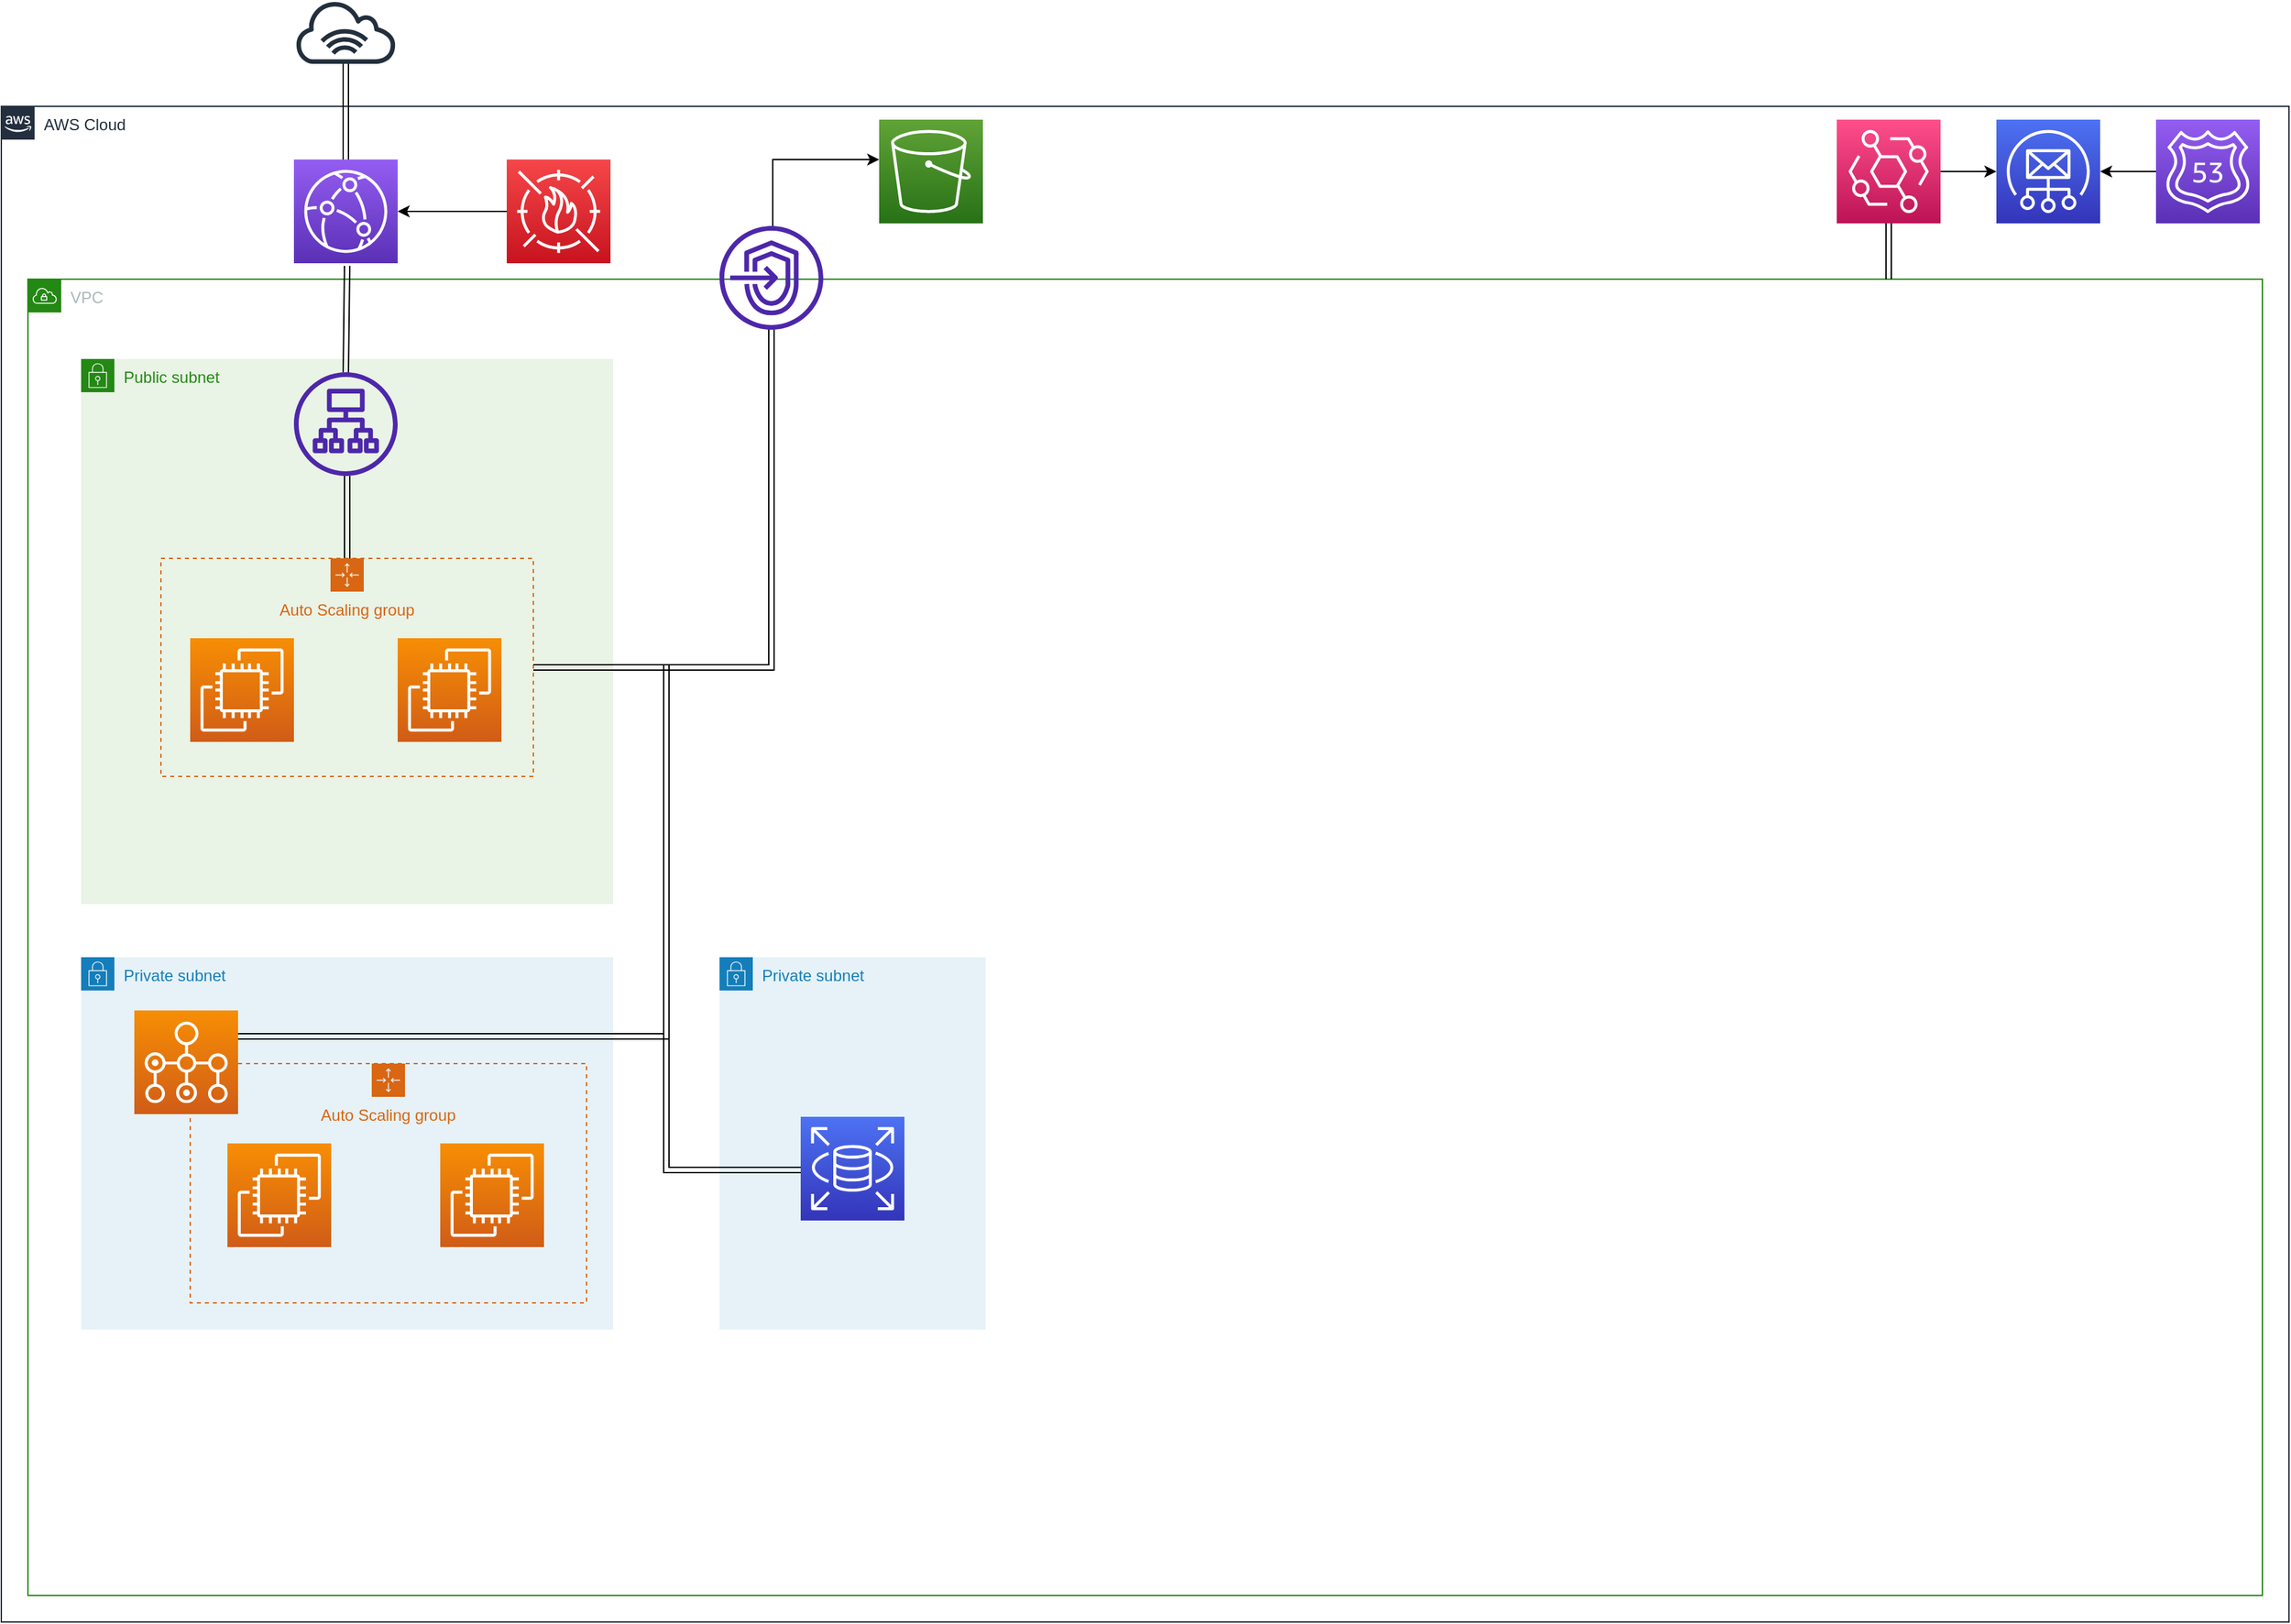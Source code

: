 <mxfile version="21.0.6" type="github">
  <diagram name="Page-1" id="e3a06f82-3646-2815-327d-82caf3d4e204">
    <mxGraphModel dx="1354" dy="584" grid="1" gridSize="10" guides="1" tooltips="1" connect="1" arrows="1" fold="1" page="1" pageScale="1.5" pageWidth="1169" pageHeight="826" background="none" math="0" shadow="0">
      <root>
        <mxCell id="0" style=";html=1;" />
        <mxCell id="1" style=";html=1;" parent="0" />
        <mxCell id="FEufM5QgMiFGjpCKzGDK-16" value="AWS Cloud" style="points=[[0,0],[0.25,0],[0.5,0],[0.75,0],[1,0],[1,0.25],[1,0.5],[1,0.75],[1,1],[0.75,1],[0.5,1],[0.25,1],[0,1],[0,0.75],[0,0.5],[0,0.25]];outlineConnect=0;gradientColor=none;html=1;whiteSpace=wrap;fontSize=12;fontStyle=0;container=1;pointerEvents=0;collapsible=0;recursiveResize=0;shape=mxgraph.aws4.group;grIcon=mxgraph.aws4.group_aws_cloud_alt;strokeColor=#232F3E;fillColor=none;verticalAlign=top;align=left;spacingLeft=30;fontColor=#232F3E;dashed=0;" parent="1" vertex="1">
          <mxGeometry x="20" y="80" width="1720" height="1140" as="geometry" />
        </mxCell>
        <mxCell id="FEufM5QgMiFGjpCKzGDK-19" value="VPC" style="points=[[0,0],[0.25,0],[0.5,0],[0.75,0],[1,0],[1,0.25],[1,0.5],[1,0.75],[1,1],[0.75,1],[0.5,1],[0.25,1],[0,1],[0,0.75],[0,0.5],[0,0.25]];outlineConnect=0;gradientColor=none;html=1;whiteSpace=wrap;fontSize=12;fontStyle=0;container=1;pointerEvents=0;collapsible=0;recursiveResize=0;shape=mxgraph.aws4.group;grIcon=mxgraph.aws4.group_vpc;strokeColor=#248814;fillColor=none;verticalAlign=top;align=left;spacingLeft=30;fontColor=#AAB7B8;dashed=0;" parent="FEufM5QgMiFGjpCKzGDK-16" vertex="1">
          <mxGeometry x="20" y="130" width="1680" height="990" as="geometry" />
        </mxCell>
        <mxCell id="FEufM5QgMiFGjpCKzGDK-20" value="Public subnet" style="points=[[0,0],[0.25,0],[0.5,0],[0.75,0],[1,0],[1,0.25],[1,0.5],[1,0.75],[1,1],[0.75,1],[0.5,1],[0.25,1],[0,1],[0,0.75],[0,0.5],[0,0.25]];outlineConnect=0;gradientColor=none;html=1;whiteSpace=wrap;fontSize=12;fontStyle=0;container=1;pointerEvents=0;collapsible=0;recursiveResize=0;shape=mxgraph.aws4.group;grIcon=mxgraph.aws4.group_security_group;grStroke=0;strokeColor=#248814;fillColor=#E9F3E6;verticalAlign=top;align=left;spacingLeft=30;fontColor=#248814;dashed=0;" parent="FEufM5QgMiFGjpCKzGDK-19" vertex="1">
          <mxGeometry x="40" y="60" width="400" height="410" as="geometry" />
        </mxCell>
        <mxCell id="FEufM5QgMiFGjpCKzGDK-29" value="Private subnet" style="points=[[0,0],[0.25,0],[0.5,0],[0.75,0],[1,0],[1,0.25],[1,0.5],[1,0.75],[1,1],[0.75,1],[0.5,1],[0.25,1],[0,1],[0,0.75],[0,0.5],[0,0.25]];outlineConnect=0;gradientColor=none;html=1;whiteSpace=wrap;fontSize=12;fontStyle=0;container=1;pointerEvents=0;collapsible=0;recursiveResize=0;shape=mxgraph.aws4.group;grIcon=mxgraph.aws4.group_security_group;grStroke=0;strokeColor=#147EBA;fillColor=#E6F2F8;verticalAlign=top;align=left;spacingLeft=30;fontColor=#147EBA;dashed=0;" parent="FEufM5QgMiFGjpCKzGDK-19" vertex="1">
          <mxGeometry x="40" y="510" width="400" height="280" as="geometry" />
        </mxCell>
        <mxCell id="FEufM5QgMiFGjpCKzGDK-43" value="Auto Scaling group" style="points=[[0,0],[0.25,0],[0.5,0],[0.75,0],[1,0],[1,0.25],[1,0.5],[1,0.75],[1,1],[0.75,1],[0.5,1],[0.25,1],[0,1],[0,0.75],[0,0.5],[0,0.25]];outlineConnect=0;gradientColor=none;html=1;whiteSpace=wrap;fontSize=12;fontStyle=0;container=1;pointerEvents=0;collapsible=0;recursiveResize=0;shape=mxgraph.aws4.groupCenter;grIcon=mxgraph.aws4.group_auto_scaling_group;grStroke=1;strokeColor=#D86613;fillColor=none;verticalAlign=top;align=center;fontColor=#D86613;dashed=1;spacingTop=25;" parent="FEufM5QgMiFGjpCKzGDK-29" vertex="1">
          <mxGeometry x="82" y="80" width="298" height="180" as="geometry" />
        </mxCell>
        <mxCell id="FEufM5QgMiFGjpCKzGDK-46" value="" style="sketch=0;points=[[0,0,0],[0.25,0,0],[0.5,0,0],[0.75,0,0],[1,0,0],[0,1,0],[0.25,1,0],[0.5,1,0],[0.75,1,0],[1,1,0],[0,0.25,0],[0,0.5,0],[0,0.75,0],[1,0.25,0],[1,0.5,0],[1,0.75,0]];outlineConnect=0;fontColor=#232F3E;gradientColor=#F78E04;gradientDirection=north;fillColor=#D05C17;strokeColor=#ffffff;dashed=0;verticalLabelPosition=bottom;verticalAlign=top;align=center;html=1;fontSize=12;fontStyle=0;aspect=fixed;shape=mxgraph.aws4.resourceIcon;resIcon=mxgraph.aws4.ec2;" parent="FEufM5QgMiFGjpCKzGDK-43" vertex="1">
          <mxGeometry x="28" y="60" width="78" height="78" as="geometry" />
        </mxCell>
        <mxCell id="FEufM5QgMiFGjpCKzGDK-47" value="" style="sketch=0;points=[[0,0,0],[0.25,0,0],[0.5,0,0],[0.75,0,0],[1,0,0],[0,1,0],[0.25,1,0],[0.5,1,0],[0.75,1,0],[1,1,0],[0,0.25,0],[0,0.5,0],[0,0.75,0],[1,0.25,0],[1,0.5,0],[1,0.75,0]];outlineConnect=0;fontColor=#232F3E;gradientColor=#F78E04;gradientDirection=north;fillColor=#D05C17;strokeColor=#ffffff;dashed=0;verticalLabelPosition=bottom;verticalAlign=top;align=center;html=1;fontSize=12;fontStyle=0;aspect=fixed;shape=mxgraph.aws4.resourceIcon;resIcon=mxgraph.aws4.ec2;" parent="FEufM5QgMiFGjpCKzGDK-43" vertex="1">
          <mxGeometry x="188" y="60" width="78" height="78" as="geometry" />
        </mxCell>
        <mxCell id="FEufM5QgMiFGjpCKzGDK-26" value="" style="sketch=0;points=[[0,0,0],[0.25,0,0],[0.5,0,0],[0.75,0,0],[1,0,0],[0,1,0],[0.25,1,0],[0.5,1,0],[0.75,1,0],[1,1,0],[0,0.25,0],[0,0.5,0],[0,0.75,0],[1,0.25,0],[1,0.5,0],[1,0.75,0]];outlineConnect=0;fontColor=#232F3E;gradientColor=#F78E04;gradientDirection=north;fillColor=#D05C17;strokeColor=#ffffff;dashed=0;verticalLabelPosition=bottom;verticalAlign=top;align=center;html=1;fontSize=12;fontStyle=0;aspect=fixed;shape=mxgraph.aws4.resourceIcon;resIcon=mxgraph.aws4.batch;" parent="FEufM5QgMiFGjpCKzGDK-29" vertex="1">
          <mxGeometry x="40" y="40" width="78" height="78" as="geometry" />
        </mxCell>
        <mxCell id="FEufM5QgMiFGjpCKzGDK-30" value="Private subnet" style="points=[[0,0],[0.25,0],[0.5,0],[0.75,0],[1,0],[1,0.25],[1,0.5],[1,0.75],[1,1],[0.75,1],[0.5,1],[0.25,1],[0,1],[0,0.75],[0,0.5],[0,0.25]];outlineConnect=0;gradientColor=none;html=1;whiteSpace=wrap;fontSize=12;fontStyle=0;container=1;pointerEvents=0;collapsible=0;recursiveResize=0;shape=mxgraph.aws4.group;grIcon=mxgraph.aws4.group_security_group;grStroke=0;strokeColor=#147EBA;fillColor=#E6F2F8;verticalAlign=top;align=left;spacingLeft=30;fontColor=#147EBA;dashed=0;" parent="FEufM5QgMiFGjpCKzGDK-19" vertex="1">
          <mxGeometry x="520" y="510" width="200" height="280" as="geometry" />
        </mxCell>
        <mxCell id="FEufM5QgMiFGjpCKzGDK-49" style="edgeStyle=orthogonalEdgeStyle;rounded=0;orthogonalLoop=1;jettySize=auto;html=1;shape=link;" parent="FEufM5QgMiFGjpCKzGDK-30" target="FEufM5QgMiFGjpCKzGDK-48" edge="1">
          <mxGeometry relative="1" as="geometry">
            <mxPoint x="-40" y="-220" as="sourcePoint" />
            <Array as="points">
              <mxPoint x="-40" y="160" />
            </Array>
          </mxGeometry>
        </mxCell>
        <mxCell id="FEufM5QgMiFGjpCKzGDK-48" value="" style="sketch=0;points=[[0,0,0],[0.25,0,0],[0.5,0,0],[0.75,0,0],[1,0,0],[0,1,0],[0.25,1,0],[0.5,1,0],[0.75,1,0],[1,1,0],[0,0.25,0],[0,0.5,0],[0,0.75,0],[1,0.25,0],[1,0.5,0],[1,0.75,0]];outlineConnect=0;fontColor=#232F3E;gradientColor=#4D72F3;gradientDirection=north;fillColor=#3334B9;strokeColor=#ffffff;dashed=0;verticalLabelPosition=bottom;verticalAlign=top;align=center;html=1;fontSize=12;fontStyle=0;aspect=fixed;shape=mxgraph.aws4.resourceIcon;resIcon=mxgraph.aws4.rds;" parent="FEufM5QgMiFGjpCKzGDK-30" vertex="1">
          <mxGeometry x="61" y="120" width="78" height="78" as="geometry" />
        </mxCell>
        <mxCell id="FEufM5QgMiFGjpCKzGDK-32" value="" style="sketch=0;outlineConnect=0;fontColor=#232F3E;gradientColor=none;fillColor=#4D27AA;strokeColor=none;dashed=0;verticalLabelPosition=bottom;verticalAlign=top;align=center;html=1;fontSize=12;fontStyle=0;aspect=fixed;pointerEvents=1;shape=mxgraph.aws4.endpoints;" parent="FEufM5QgMiFGjpCKzGDK-19" vertex="1">
          <mxGeometry x="520" y="-40" width="78" height="78" as="geometry" />
        </mxCell>
        <mxCell id="FEufM5QgMiFGjpCKzGDK-21" value="" style="sketch=0;points=[[0,0,0],[0.25,0,0],[0.5,0,0],[0.75,0,0],[1,0,0],[0,1,0],[0.25,1,0],[0.5,1,0],[0.75,1,0],[1,1,0],[0,0.25,0],[0,0.5,0],[0,0.75,0],[1,0.25,0],[1,0.5,0],[1,0.75,0]];outlineConnect=0;fontColor=#232F3E;gradientColor=#4D72F3;gradientDirection=north;fillColor=#3334B9;strokeColor=#ffffff;dashed=0;verticalLabelPosition=bottom;verticalAlign=top;align=center;html=1;fontSize=12;fontStyle=0;aspect=fixed;shape=mxgraph.aws4.resourceIcon;resIcon=mxgraph.aws4.simple_email_service;" parent="FEufM5QgMiFGjpCKzGDK-16" vertex="1">
          <mxGeometry x="1500" y="10" width="78" height="78" as="geometry" />
        </mxCell>
        <mxCell id="FEufM5QgMiFGjpCKzGDK-38" style="edgeStyle=orthogonalEdgeStyle;rounded=0;orthogonalLoop=1;jettySize=auto;html=1;entryX=1;entryY=0.5;entryDx=0;entryDy=0;entryPerimeter=0;" parent="FEufM5QgMiFGjpCKzGDK-16" source="FEufM5QgMiFGjpCKzGDK-22" target="FEufM5QgMiFGjpCKzGDK-21" edge="1">
          <mxGeometry relative="1" as="geometry" />
        </mxCell>
        <mxCell id="FEufM5QgMiFGjpCKzGDK-22" value="" style="sketch=0;points=[[0,0,0],[0.25,0,0],[0.5,0,0],[0.75,0,0],[1,0,0],[0,1,0],[0.25,1,0],[0.5,1,0],[0.75,1,0],[1,1,0],[0,0.25,0],[0,0.5,0],[0,0.75,0],[1,0.25,0],[1,0.5,0],[1,0.75,0]];outlineConnect=0;fontColor=#232F3E;gradientColor=#945DF2;gradientDirection=north;fillColor=#5A30B5;strokeColor=#ffffff;dashed=0;verticalLabelPosition=bottom;verticalAlign=top;align=center;html=1;fontSize=12;fontStyle=0;aspect=fixed;shape=mxgraph.aws4.resourceIcon;resIcon=mxgraph.aws4.route_53;" parent="FEufM5QgMiFGjpCKzGDK-16" vertex="1">
          <mxGeometry x="1620" y="10" width="78" height="78" as="geometry" />
        </mxCell>
        <mxCell id="FEufM5QgMiFGjpCKzGDK-24" value="" style="edgeStyle=orthogonalEdgeStyle;rounded=0;orthogonalLoop=1;jettySize=auto;html=1;" parent="FEufM5QgMiFGjpCKzGDK-16" source="FEufM5QgMiFGjpCKzGDK-23" target="FEufM5QgMiFGjpCKzGDK-21" edge="1">
          <mxGeometry relative="1" as="geometry">
            <Array as="points">
              <mxPoint x="1440" y="49" />
              <mxPoint x="1440" y="49" />
            </Array>
          </mxGeometry>
        </mxCell>
        <mxCell id="FEufM5QgMiFGjpCKzGDK-25" style="edgeStyle=orthogonalEdgeStyle;rounded=0;orthogonalLoop=1;jettySize=auto;html=1;shape=link;" parent="FEufM5QgMiFGjpCKzGDK-16" source="FEufM5QgMiFGjpCKzGDK-23" edge="1">
          <mxGeometry relative="1" as="geometry">
            <mxPoint x="1419" y="130" as="targetPoint" />
            <Array as="points">
              <mxPoint x="1419" y="120" />
              <mxPoint x="1419" y="120" />
            </Array>
          </mxGeometry>
        </mxCell>
        <mxCell id="FEufM5QgMiFGjpCKzGDK-23" value="" style="sketch=0;points=[[0,0,0],[0.25,0,0],[0.5,0,0],[0.75,0,0],[1,0,0],[0,1,0],[0.25,1,0],[0.5,1,0],[0.75,1,0],[1,1,0],[0,0.25,0],[0,0.5,0],[0,0.75,0],[1,0.25,0],[1,0.5,0],[1,0.75,0]];outlineConnect=0;fontColor=#232F3E;gradientColor=#FF4F8B;gradientDirection=north;fillColor=#BC1356;strokeColor=#ffffff;dashed=0;verticalLabelPosition=bottom;verticalAlign=top;align=center;html=1;fontSize=12;fontStyle=0;aspect=fixed;shape=mxgraph.aws4.resourceIcon;resIcon=mxgraph.aws4.eventbridge;" parent="FEufM5QgMiFGjpCKzGDK-16" vertex="1">
          <mxGeometry x="1380" y="10" width="78" height="78" as="geometry" />
        </mxCell>
        <mxCell id="FEufM5QgMiFGjpCKzGDK-37" style="edgeStyle=orthogonalEdgeStyle;rounded=0;orthogonalLoop=1;jettySize=auto;html=1;exitX=0;exitY=0.385;exitDx=0;exitDy=0;exitPerimeter=0;entryX=0;entryY=0.385;entryDx=0;entryDy=0;entryPerimeter=0;" parent="FEufM5QgMiFGjpCKzGDK-16" target="FEufM5QgMiFGjpCKzGDK-31" edge="1">
          <mxGeometry relative="1" as="geometry">
            <mxPoint x="580" y="90" as="sourcePoint" />
            <Array as="points">
              <mxPoint x="580" y="40" />
            </Array>
          </mxGeometry>
        </mxCell>
        <mxCell id="FEufM5QgMiFGjpCKzGDK-31" value="" style="sketch=0;points=[[0,0,0],[0.25,0,0],[0.5,0,0],[0.75,0,0],[1,0,0],[0,1,0],[0.25,1,0],[0.5,1,0],[0.75,1,0],[1,1,0],[0,0.25,0],[0,0.5,0],[0,0.75,0],[1,0.25,0],[1,0.5,0],[1,0.75,0]];outlineConnect=0;fontColor=#232F3E;gradientColor=#60A337;gradientDirection=north;fillColor=#277116;strokeColor=#ffffff;dashed=0;verticalLabelPosition=bottom;verticalAlign=top;align=center;html=1;fontSize=12;fontStyle=0;aspect=fixed;shape=mxgraph.aws4.resourceIcon;resIcon=mxgraph.aws4.s3;" parent="FEufM5QgMiFGjpCKzGDK-16" vertex="1">
          <mxGeometry x="660" y="10" width="78" height="78" as="geometry" />
        </mxCell>
        <mxCell id="FEufM5QgMiFGjpCKzGDK-2" value="" style="sketch=0;outlineConnect=0;fontColor=#232F3E;gradientColor=none;fillColor=#232F3D;strokeColor=none;dashed=0;verticalLabelPosition=bottom;verticalAlign=top;align=center;html=1;fontSize=12;fontStyle=0;aspect=fixed;pointerEvents=1;shape=mxgraph.aws4.internet_alt1;" parent="1" vertex="1">
          <mxGeometry x="240" width="78" height="48" as="geometry" />
        </mxCell>
        <mxCell id="FEufM5QgMiFGjpCKzGDK-6" value="" style="edgeStyle=orthogonalEdgeStyle;rounded=0;orthogonalLoop=1;jettySize=auto;html=1;shape=link;" parent="1" source="FEufM5QgMiFGjpCKzGDK-3" target="FEufM5QgMiFGjpCKzGDK-2" edge="1">
          <mxGeometry relative="1" as="geometry">
            <Array as="points">
              <mxPoint x="279" y="80" />
              <mxPoint x="279" y="80" />
            </Array>
          </mxGeometry>
        </mxCell>
        <mxCell id="FEufM5QgMiFGjpCKzGDK-3" value="" style="sketch=0;points=[[0,0,0],[0.25,0,0],[0.5,0,0],[0.75,0,0],[1,0,0],[0,1,0],[0.25,1,0],[0.5,1,0],[0.75,1,0],[1,1,0],[0,0.25,0],[0,0.5,0],[0,0.75,0],[1,0.25,0],[1,0.5,0],[1,0.75,0]];outlineConnect=0;fontColor=#232F3E;gradientColor=#945DF2;gradientDirection=north;fillColor=#5A30B5;strokeColor=#ffffff;dashed=0;verticalLabelPosition=bottom;verticalAlign=top;align=center;html=1;fontSize=12;fontStyle=0;aspect=fixed;shape=mxgraph.aws4.resourceIcon;resIcon=mxgraph.aws4.cloudfront;" parent="1" vertex="1">
          <mxGeometry x="240" y="120" width="78" height="78" as="geometry" />
        </mxCell>
        <mxCell id="FEufM5QgMiFGjpCKzGDK-8" value="" style="edgeStyle=orthogonalEdgeStyle;rounded=0;orthogonalLoop=1;jettySize=auto;html=1;" parent="1" source="FEufM5QgMiFGjpCKzGDK-7" target="FEufM5QgMiFGjpCKzGDK-3" edge="1">
          <mxGeometry relative="1" as="geometry" />
        </mxCell>
        <mxCell id="FEufM5QgMiFGjpCKzGDK-7" value="" style="sketch=0;points=[[0,0,0],[0.25,0,0],[0.5,0,0],[0.75,0,0],[1,0,0],[0,1,0],[0.25,1,0],[0.5,1,0],[0.75,1,0],[1,1,0],[0,0.25,0],[0,0.5,0],[0,0.75,0],[1,0.25,0],[1,0.5,0],[1,0.75,0]];outlineConnect=0;fontColor=#232F3E;gradientColor=#F54749;gradientDirection=north;fillColor=#C7131F;strokeColor=#ffffff;dashed=0;verticalLabelPosition=bottom;verticalAlign=top;align=center;html=1;fontSize=12;fontStyle=0;aspect=fixed;shape=mxgraph.aws4.resourceIcon;resIcon=mxgraph.aws4.waf;" parent="1" vertex="1">
          <mxGeometry x="400" y="120" width="78" height="78" as="geometry" />
        </mxCell>
        <mxCell id="FEufM5QgMiFGjpCKzGDK-11" value="" style="rounded=0;orthogonalLoop=1;jettySize=auto;html=1;exitX=0.5;exitY=0;exitDx=0;exitDy=0;exitPerimeter=0;shape=link;" parent="1" source="FEufM5QgMiFGjpCKzGDK-10" edge="1">
          <mxGeometry relative="1" as="geometry">
            <mxPoint x="280" y="200" as="targetPoint" />
            <Array as="points" />
          </mxGeometry>
        </mxCell>
        <mxCell id="FEufM5QgMiFGjpCKzGDK-10" value="" style="sketch=0;outlineConnect=0;fontColor=#232F3E;gradientColor=none;fillColor=#4D27AA;strokeColor=none;dashed=0;verticalLabelPosition=bottom;verticalAlign=top;align=center;html=1;fontSize=12;fontStyle=0;aspect=fixed;pointerEvents=1;shape=mxgraph.aws4.application_load_balancer;" parent="1" vertex="1">
          <mxGeometry x="240" y="280" width="78" height="78" as="geometry" />
        </mxCell>
        <mxCell id="FEufM5QgMiFGjpCKzGDK-12" value="" style="sketch=0;points=[[0,0,0],[0.25,0,0],[0.5,0,0],[0.75,0,0],[1,0,0],[0,1,0],[0.25,1,0],[0.5,1,0],[0.75,1,0],[1,1,0],[0,0.25,0],[0,0.5,0],[0,0.75,0],[1,0.25,0],[1,0.5,0],[1,0.75,0]];outlineConnect=0;fontColor=#232F3E;gradientColor=#F78E04;gradientDirection=north;fillColor=#D05C17;strokeColor=#ffffff;dashed=0;verticalLabelPosition=bottom;verticalAlign=top;align=center;html=1;fontSize=12;fontStyle=0;aspect=fixed;shape=mxgraph.aws4.resourceIcon;resIcon=mxgraph.aws4.ec2;" parent="1" vertex="1">
          <mxGeometry x="162" y="480" width="78" height="78" as="geometry" />
        </mxCell>
        <mxCell id="FEufM5QgMiFGjpCKzGDK-13" value="" style="sketch=0;points=[[0,0,0],[0.25,0,0],[0.5,0,0],[0.75,0,0],[1,0,0],[0,1,0],[0.25,1,0],[0.5,1,0],[0.75,1,0],[1,1,0],[0,0.25,0],[0,0.5,0],[0,0.75,0],[1,0.25,0],[1,0.5,0],[1,0.75,0]];outlineConnect=0;fontColor=#232F3E;gradientColor=#F78E04;gradientDirection=north;fillColor=#D05C17;strokeColor=#ffffff;dashed=0;verticalLabelPosition=bottom;verticalAlign=top;align=center;html=1;fontSize=12;fontStyle=0;aspect=fixed;shape=mxgraph.aws4.resourceIcon;resIcon=mxgraph.aws4.ec2;" parent="1" vertex="1">
          <mxGeometry x="318" y="480" width="78" height="78" as="geometry" />
        </mxCell>
        <mxCell id="FEufM5QgMiFGjpCKzGDK-15" value="" style="edgeStyle=orthogonalEdgeStyle;rounded=0;orthogonalLoop=1;jettySize=auto;html=1;shape=link;" parent="1" source="FEufM5QgMiFGjpCKzGDK-14" target="FEufM5QgMiFGjpCKzGDK-10" edge="1">
          <mxGeometry relative="1" as="geometry">
            <Array as="points">
              <mxPoint x="280" y="390" />
              <mxPoint x="280" y="390" />
            </Array>
          </mxGeometry>
        </mxCell>
        <mxCell id="FEufM5QgMiFGjpCKzGDK-45" style="edgeStyle=orthogonalEdgeStyle;rounded=0;orthogonalLoop=1;jettySize=auto;html=1;entryX=1;entryY=0.25;entryDx=0;entryDy=0;entryPerimeter=0;shape=link;" parent="1" source="FEufM5QgMiFGjpCKzGDK-14" target="FEufM5QgMiFGjpCKzGDK-26" edge="1">
          <mxGeometry relative="1" as="geometry">
            <Array as="points">
              <mxPoint x="520" y="502" />
              <mxPoint x="520" y="780" />
            </Array>
          </mxGeometry>
        </mxCell>
        <mxCell id="FEufM5QgMiFGjpCKzGDK-14" value="Auto Scaling group" style="points=[[0,0],[0.25,0],[0.5,0],[0.75,0],[1,0],[1,0.25],[1,0.5],[1,0.75],[1,1],[0.75,1],[0.5,1],[0.25,1],[0,1],[0,0.75],[0,0.5],[0,0.25]];outlineConnect=0;gradientColor=none;html=1;whiteSpace=wrap;fontSize=12;fontStyle=0;container=1;pointerEvents=0;collapsible=0;recursiveResize=0;shape=mxgraph.aws4.groupCenter;grIcon=mxgraph.aws4.group_auto_scaling_group;grStroke=1;strokeColor=#D86613;fillColor=none;verticalAlign=top;align=center;fontColor=#D86613;dashed=1;spacingTop=25;" parent="1" vertex="1">
          <mxGeometry x="140" y="420" width="280" height="164" as="geometry" />
        </mxCell>
        <mxCell id="FEufM5QgMiFGjpCKzGDK-33" style="edgeStyle=orthogonalEdgeStyle;rounded=0;orthogonalLoop=1;jettySize=auto;html=1;shape=link;" parent="1" source="FEufM5QgMiFGjpCKzGDK-14" target="FEufM5QgMiFGjpCKzGDK-32" edge="1">
          <mxGeometry relative="1" as="geometry" />
        </mxCell>
      </root>
    </mxGraphModel>
  </diagram>
</mxfile>

